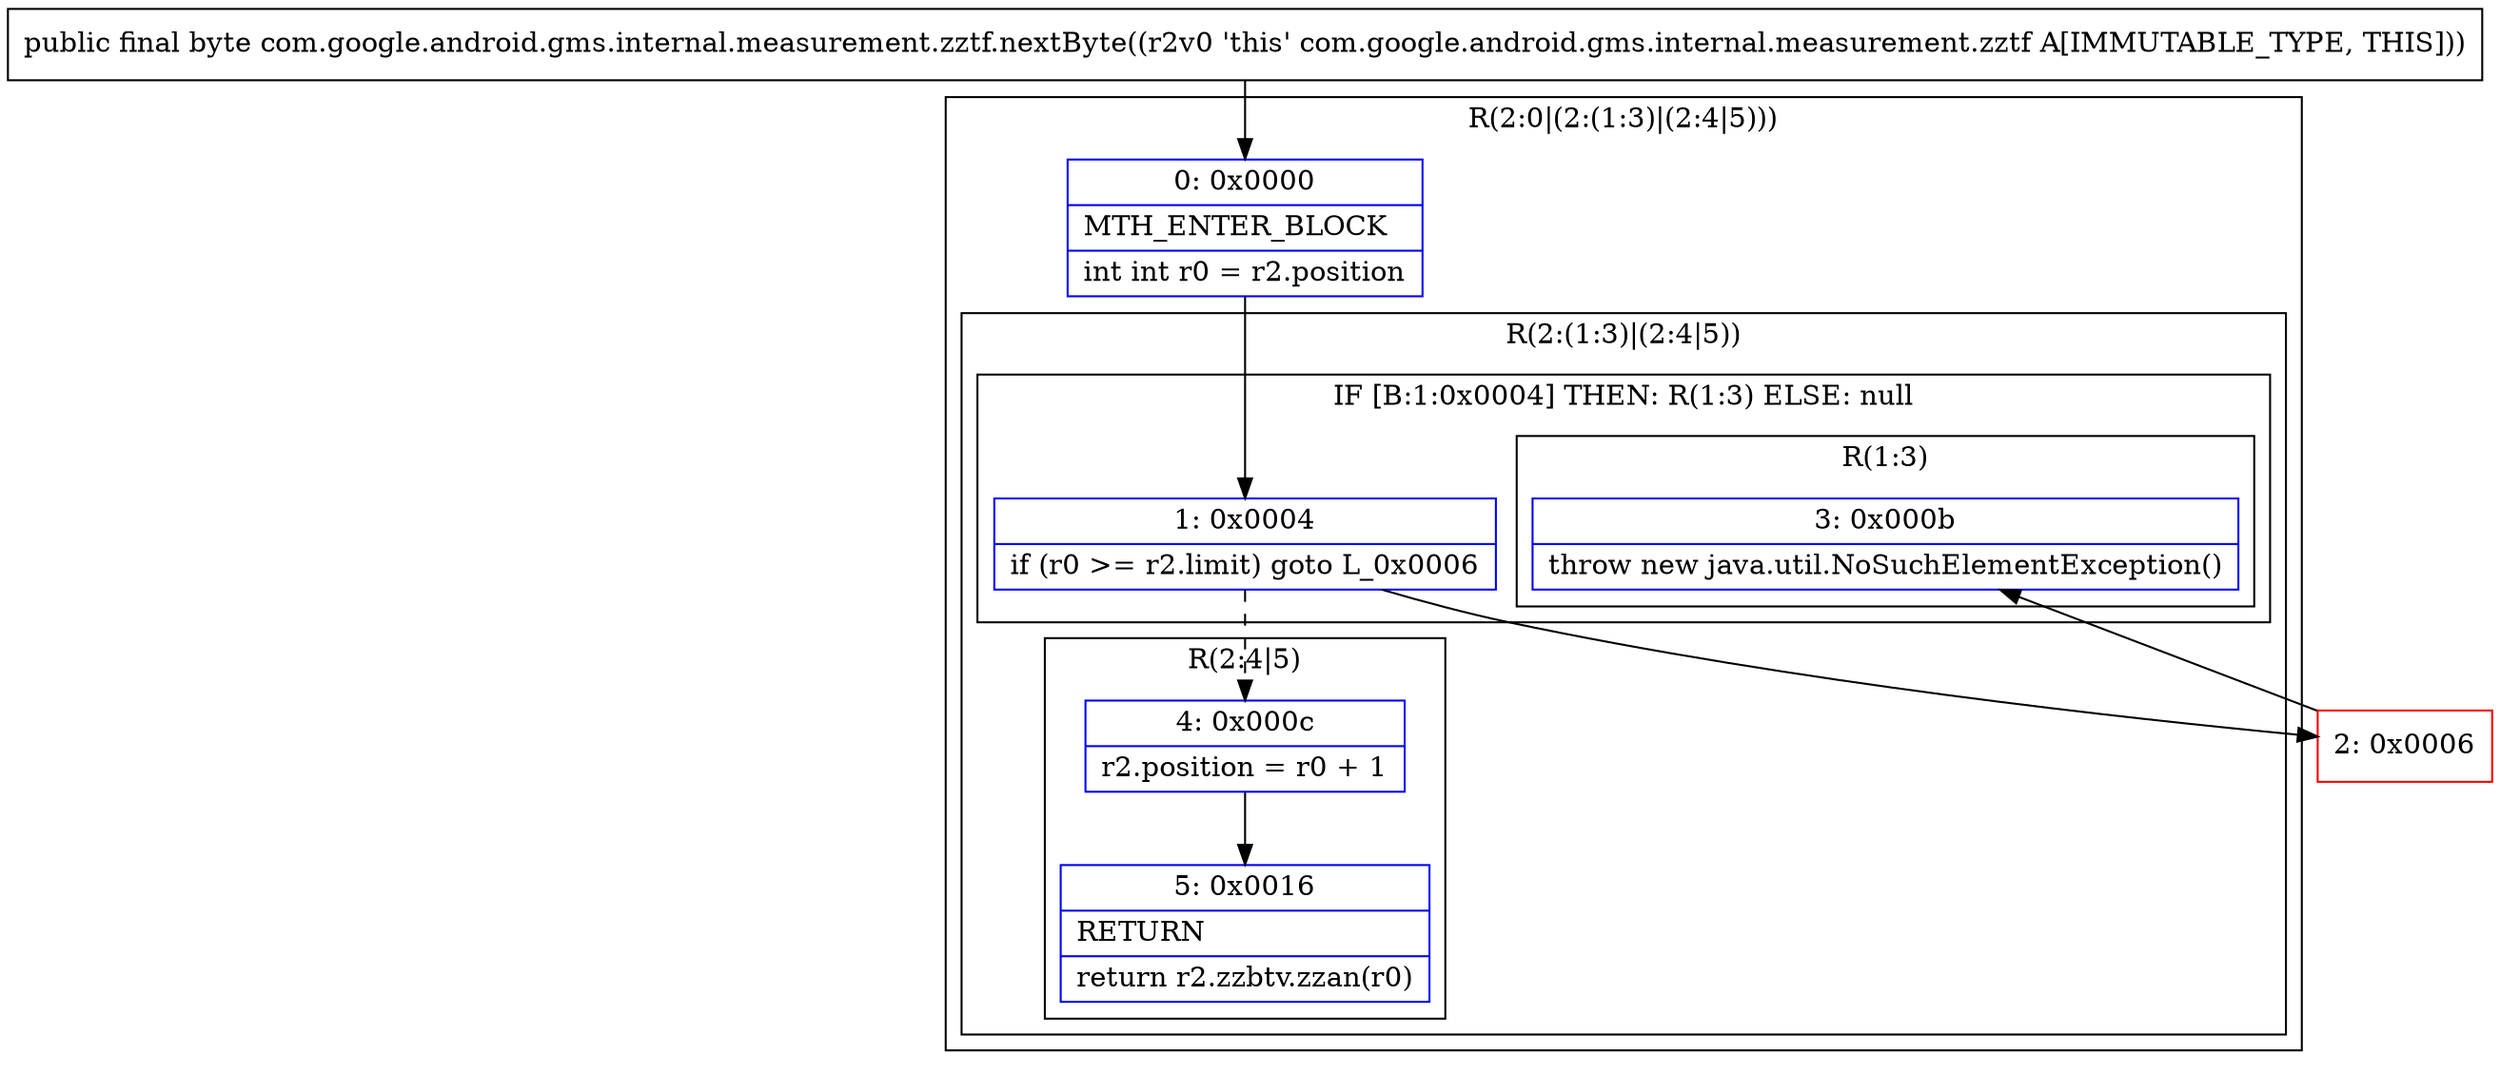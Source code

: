 digraph "CFG forcom.google.android.gms.internal.measurement.zztf.nextByte()B" {
subgraph cluster_Region_1170764917 {
label = "R(2:0|(2:(1:3)|(2:4|5)))";
node [shape=record,color=blue];
Node_0 [shape=record,label="{0\:\ 0x0000|MTH_ENTER_BLOCK\l|int int r0 = r2.position\l}"];
subgraph cluster_Region_1783874247 {
label = "R(2:(1:3)|(2:4|5))";
node [shape=record,color=blue];
subgraph cluster_IfRegion_1137960400 {
label = "IF [B:1:0x0004] THEN: R(1:3) ELSE: null";
node [shape=record,color=blue];
Node_1 [shape=record,label="{1\:\ 0x0004|if (r0 \>= r2.limit) goto L_0x0006\l}"];
subgraph cluster_Region_1562186550 {
label = "R(1:3)";
node [shape=record,color=blue];
Node_3 [shape=record,label="{3\:\ 0x000b|throw new java.util.NoSuchElementException()\l}"];
}
}
subgraph cluster_Region_1037128990 {
label = "R(2:4|5)";
node [shape=record,color=blue];
Node_4 [shape=record,label="{4\:\ 0x000c|r2.position = r0 + 1\l}"];
Node_5 [shape=record,label="{5\:\ 0x0016|RETURN\l|return r2.zzbtv.zzan(r0)\l}"];
}
}
}
Node_2 [shape=record,color=red,label="{2\:\ 0x0006}"];
MethodNode[shape=record,label="{public final byte com.google.android.gms.internal.measurement.zztf.nextByte((r2v0 'this' com.google.android.gms.internal.measurement.zztf A[IMMUTABLE_TYPE, THIS])) }"];
MethodNode -> Node_0;
Node_0 -> Node_1;
Node_1 -> Node_2;
Node_1 -> Node_4[style=dashed];
Node_4 -> Node_5;
Node_2 -> Node_3;
}

